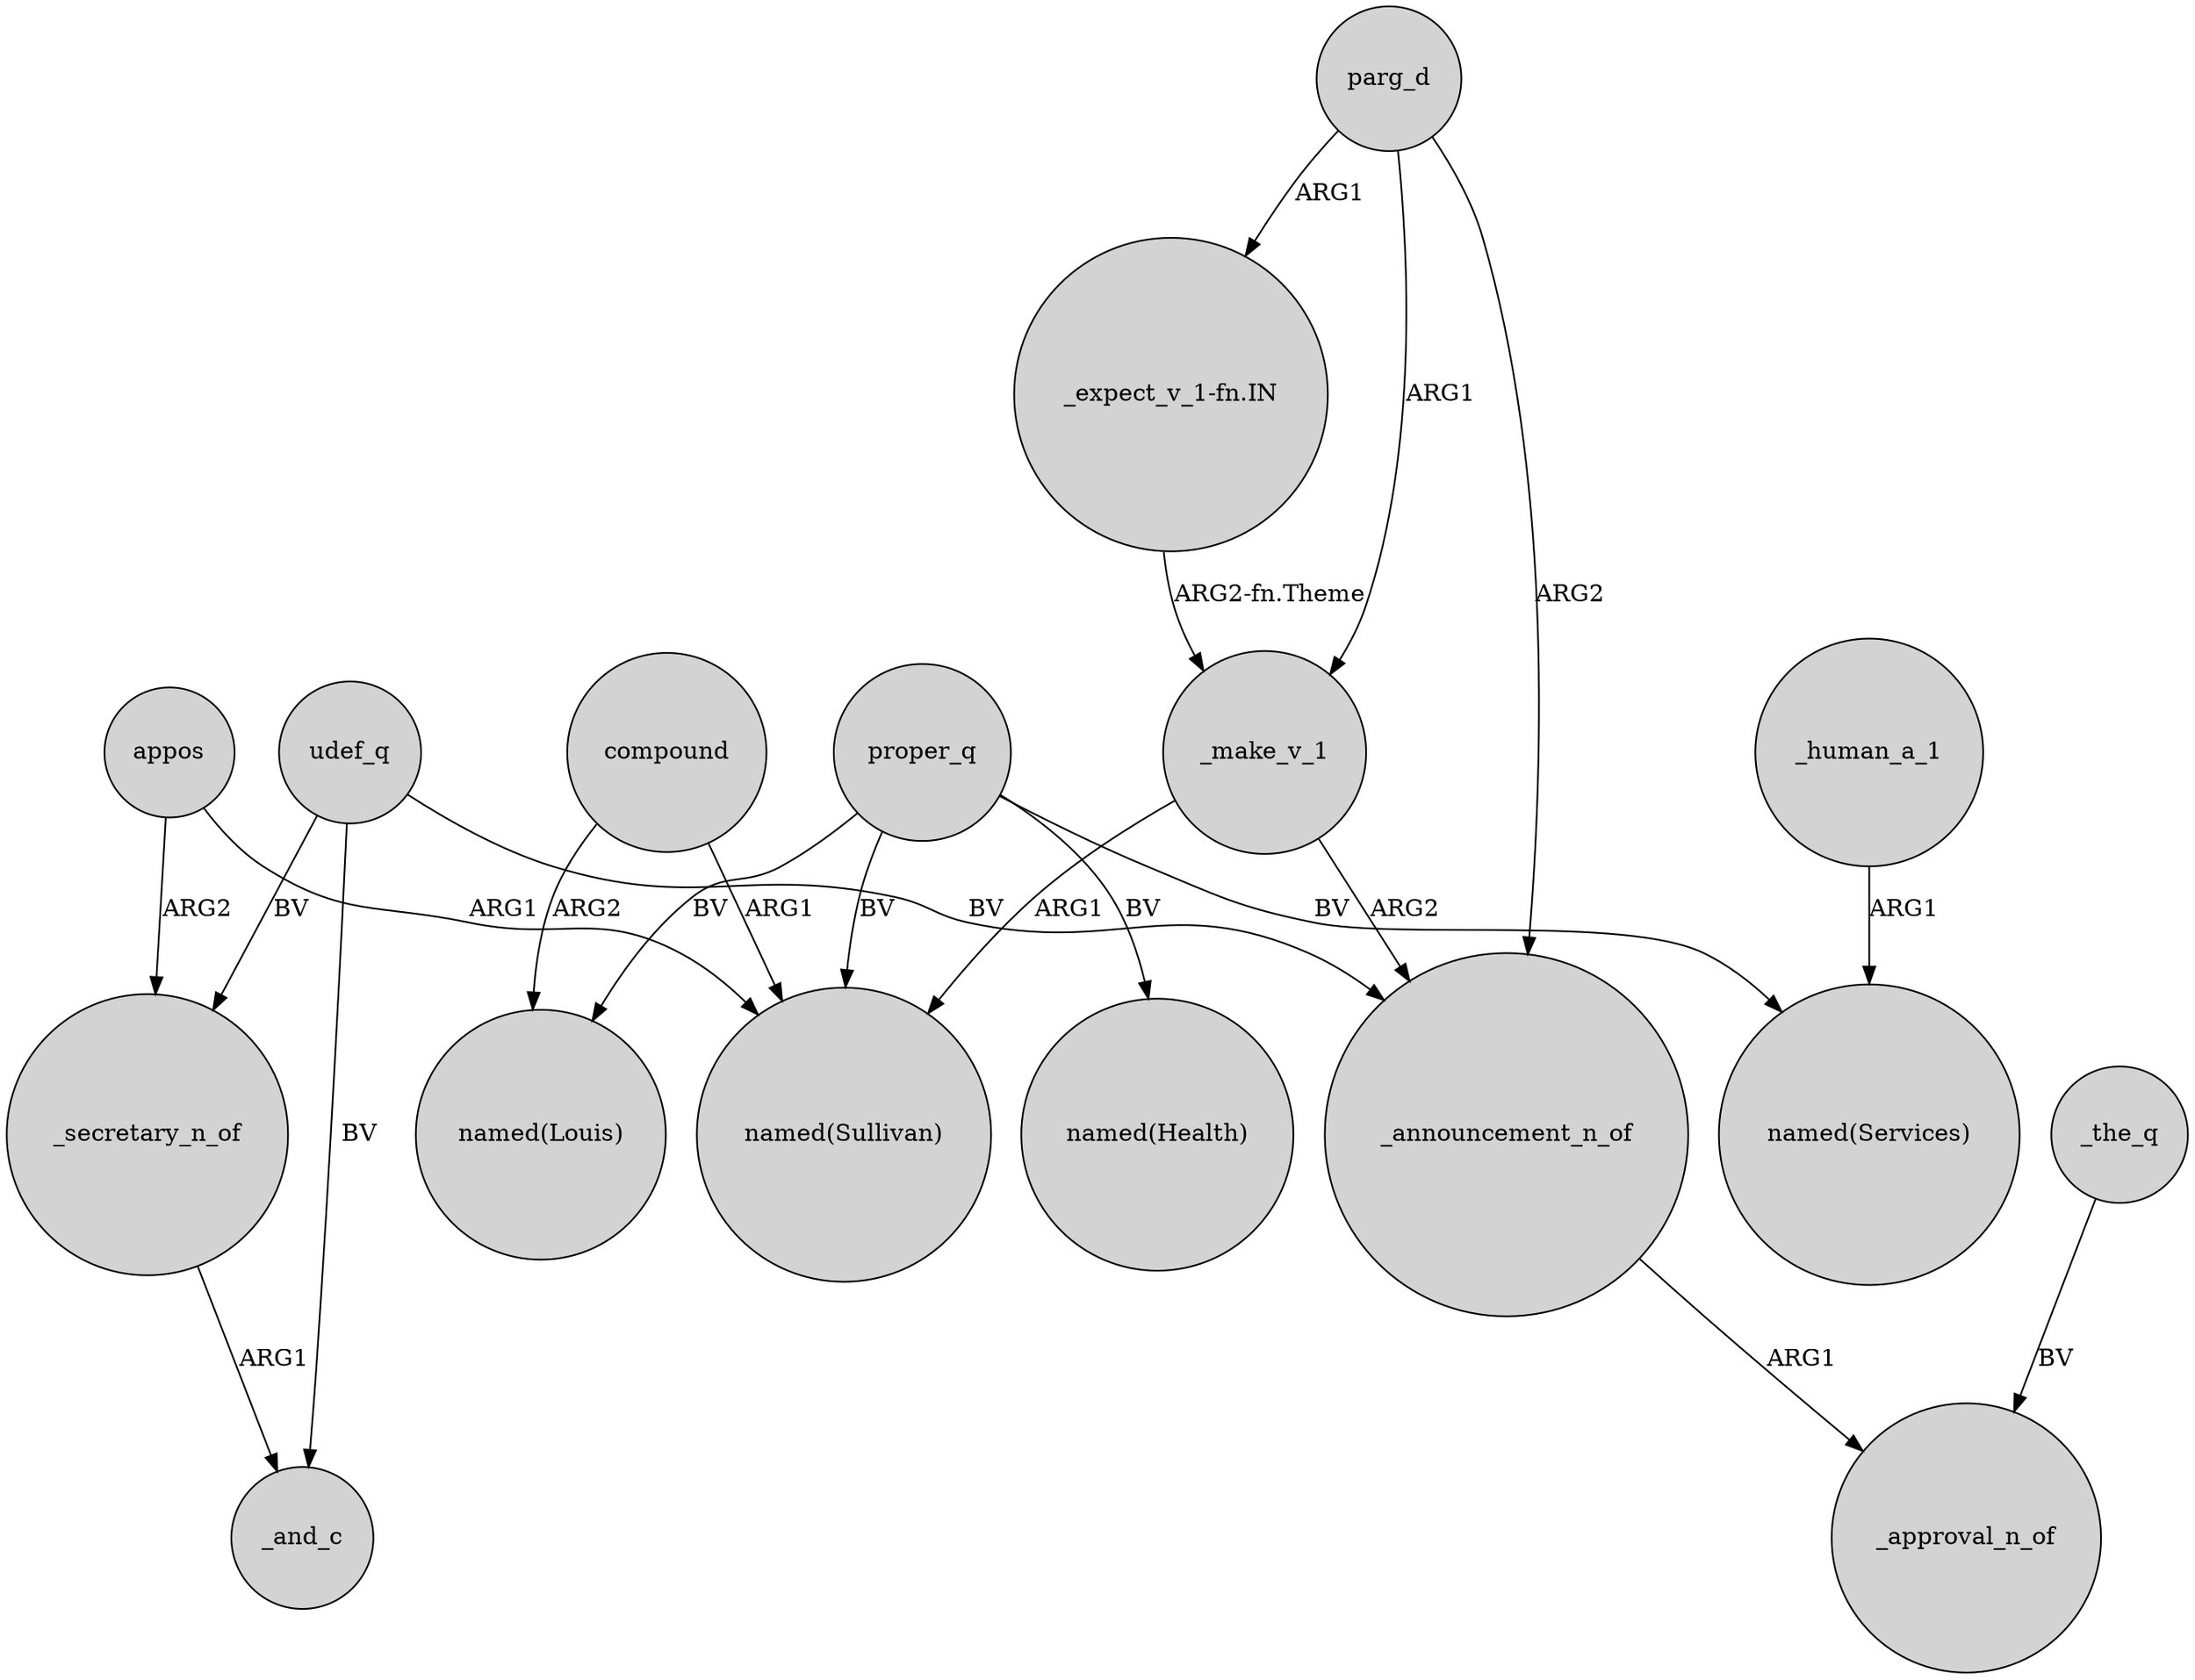 digraph {
	node [shape=circle style=filled]
	udef_q -> _secretary_n_of [label=BV]
	appos -> _secretary_n_of [label=ARG2]
	proper_q -> "named(Louis)" [label=BV]
	parg_d -> _announcement_n_of [label=ARG2]
	"_expect_v_1-fn.IN" -> _make_v_1 [label="ARG2-fn.Theme"]
	_make_v_1 -> "named(Sullivan)" [label=ARG1]
	_the_q -> _approval_n_of [label=BV]
	_secretary_n_of -> _and_c [label=ARG1]
	proper_q -> "named(Health)" [label=BV]
	proper_q -> "named(Services)" [label=BV]
	_human_a_1 -> "named(Services)" [label=ARG1]
	udef_q -> _announcement_n_of [label=BV]
	proper_q -> "named(Sullivan)" [label=BV]
	compound -> "named(Sullivan)" [label=ARG1]
	parg_d -> "_expect_v_1-fn.IN" [label=ARG1]
	_announcement_n_of -> _approval_n_of [label=ARG1]
	_make_v_1 -> _announcement_n_of [label=ARG2]
	appos -> "named(Sullivan)" [label=ARG1]
	parg_d -> _make_v_1 [label=ARG1]
	compound -> "named(Louis)" [label=ARG2]
	udef_q -> _and_c [label=BV]
}
